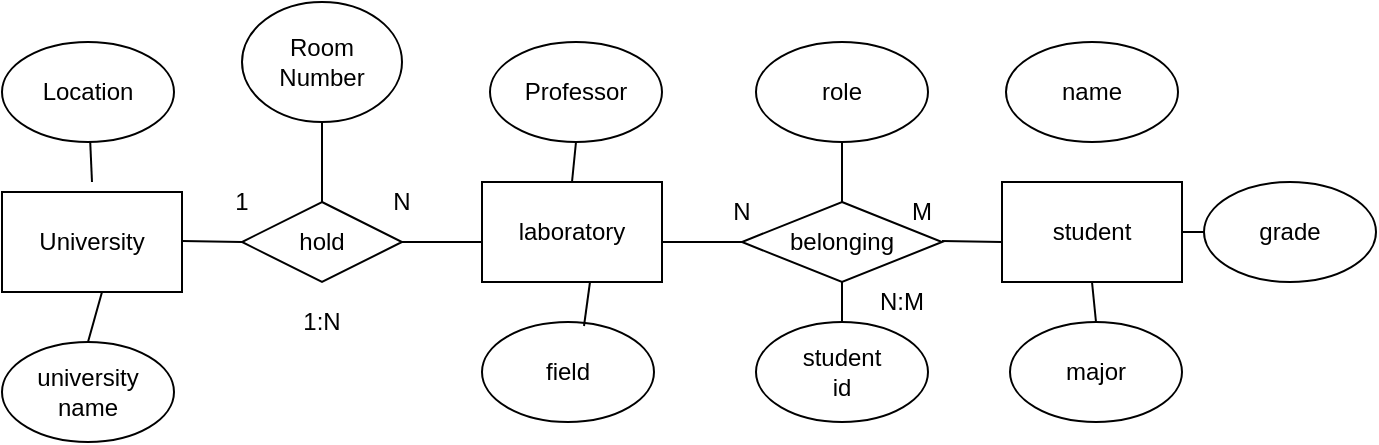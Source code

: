 <mxfile version="13.9.2" type="github">
  <diagram id="pkoObrhF3buKix8fzUiH" name="Page-1">
    <mxGraphModel dx="946" dy="523" grid="1" gridSize="10" guides="1" tooltips="1" connect="1" arrows="1" fold="1" page="1" pageScale="1" pageWidth="827" pageHeight="1169" math="0" shadow="0">
      <root>
        <mxCell id="0" />
        <mxCell id="1" parent="0" />
        <mxCell id="-usDBHCM0vj4eszsBzei-2" value="laboratory" style="rounded=0;whiteSpace=wrap;html=1;" vertex="1" parent="1">
          <mxGeometry x="340" y="200" width="90" height="50" as="geometry" />
        </mxCell>
        <mxCell id="-usDBHCM0vj4eszsBzei-3" value="" style="endArrow=none;html=1;" edge="1" parent="1">
          <mxGeometry width="50" height="50" relative="1" as="geometry">
            <mxPoint x="300" y="230" as="sourcePoint" />
            <mxPoint x="340" y="230" as="targetPoint" />
          </mxGeometry>
        </mxCell>
        <mxCell id="-usDBHCM0vj4eszsBzei-4" value="" style="endArrow=none;html=1;" edge="1" parent="1">
          <mxGeometry width="50" height="50" relative="1" as="geometry">
            <mxPoint x="430" y="230" as="sourcePoint" />
            <mxPoint x="470" y="230" as="targetPoint" />
          </mxGeometry>
        </mxCell>
        <mxCell id="-usDBHCM0vj4eszsBzei-6" value="hold" style="rhombus;whiteSpace=wrap;html=1;" vertex="1" parent="1">
          <mxGeometry x="220" y="210" width="80" height="40" as="geometry" />
        </mxCell>
        <mxCell id="-usDBHCM0vj4eszsBzei-7" value="belonging" style="rhombus;whiteSpace=wrap;html=1;" vertex="1" parent="1">
          <mxGeometry x="470" y="210" width="100" height="40" as="geometry" />
        </mxCell>
        <mxCell id="-usDBHCM0vj4eszsBzei-8" value="student" style="rounded=0;whiteSpace=wrap;html=1;" vertex="1" parent="1">
          <mxGeometry x="600" y="200" width="90" height="50" as="geometry" />
        </mxCell>
        <mxCell id="-usDBHCM0vj4eszsBzei-10" value="" style="endArrow=none;html=1;" edge="1" parent="1">
          <mxGeometry width="50" height="50" relative="1" as="geometry">
            <mxPoint x="570" y="229.5" as="sourcePoint" />
            <mxPoint x="600" y="230" as="targetPoint" />
          </mxGeometry>
        </mxCell>
        <mxCell id="-usDBHCM0vj4eszsBzei-11" value="University" style="rounded=0;whiteSpace=wrap;html=1;" vertex="1" parent="1">
          <mxGeometry x="100" y="205" width="90" height="50" as="geometry" />
        </mxCell>
        <mxCell id="-usDBHCM0vj4eszsBzei-14" value="" style="endArrow=none;html=1;" edge="1" parent="1">
          <mxGeometry width="50" height="50" relative="1" as="geometry">
            <mxPoint x="190" y="229.5" as="sourcePoint" />
            <mxPoint x="220" y="230" as="targetPoint" />
          </mxGeometry>
        </mxCell>
        <mxCell id="-usDBHCM0vj4eszsBzei-16" value="Room Number" style="ellipse;whiteSpace=wrap;html=1;" vertex="1" parent="1">
          <mxGeometry x="220" y="110" width="80" height="60" as="geometry" />
        </mxCell>
        <mxCell id="-usDBHCM0vj4eszsBzei-18" value="university&lt;br&gt;name" style="ellipse;whiteSpace=wrap;html=1;" vertex="1" parent="1">
          <mxGeometry x="100" y="280" width="86" height="50" as="geometry" />
        </mxCell>
        <mxCell id="-usDBHCM0vj4eszsBzei-19" value="Location" style="ellipse;whiteSpace=wrap;html=1;" vertex="1" parent="1">
          <mxGeometry x="100" y="130" width="86" height="50" as="geometry" />
        </mxCell>
        <mxCell id="-usDBHCM0vj4eszsBzei-20" value="Professor" style="ellipse;whiteSpace=wrap;html=1;" vertex="1" parent="1">
          <mxGeometry x="344" y="130" width="86" height="50" as="geometry" />
        </mxCell>
        <mxCell id="-usDBHCM0vj4eszsBzei-21" value="name" style="ellipse;whiteSpace=wrap;html=1;" vertex="1" parent="1">
          <mxGeometry x="602" y="130" width="86" height="50" as="geometry" />
        </mxCell>
        <mxCell id="-usDBHCM0vj4eszsBzei-22" value="role" style="ellipse;whiteSpace=wrap;html=1;" vertex="1" parent="1">
          <mxGeometry x="477" y="130" width="86" height="50" as="geometry" />
        </mxCell>
        <mxCell id="-usDBHCM0vj4eszsBzei-23" value="student&lt;br&gt;id" style="ellipse;whiteSpace=wrap;html=1;" vertex="1" parent="1">
          <mxGeometry x="477" y="270" width="86" height="50" as="geometry" />
        </mxCell>
        <mxCell id="-usDBHCM0vj4eszsBzei-25" value="field" style="ellipse;whiteSpace=wrap;html=1;" vertex="1" parent="1">
          <mxGeometry x="340" y="270" width="86" height="50" as="geometry" />
        </mxCell>
        <mxCell id="-usDBHCM0vj4eszsBzei-27" value="major" style="ellipse;whiteSpace=wrap;html=1;" vertex="1" parent="1">
          <mxGeometry x="604" y="270" width="86" height="50" as="geometry" />
        </mxCell>
        <mxCell id="-usDBHCM0vj4eszsBzei-28" value="" style="endArrow=none;html=1;exitX=0.5;exitY=0;exitDx=0;exitDy=0;entryX=0.5;entryY=1;entryDx=0;entryDy=0;" edge="1" parent="1" source="-usDBHCM0vj4eszsBzei-23" target="-usDBHCM0vj4eszsBzei-7">
          <mxGeometry width="50" height="50" relative="1" as="geometry">
            <mxPoint x="440" y="290" as="sourcePoint" />
            <mxPoint x="490" y="240" as="targetPoint" />
          </mxGeometry>
        </mxCell>
        <mxCell id="-usDBHCM0vj4eszsBzei-29" value="" style="endArrow=none;html=1;exitX=0.5;exitY=0;exitDx=0;exitDy=0;entryX=0.5;entryY=1;entryDx=0;entryDy=0;" edge="1" parent="1" source="-usDBHCM0vj4eszsBzei-27" target="-usDBHCM0vj4eszsBzei-8">
          <mxGeometry width="50" height="50" relative="1" as="geometry">
            <mxPoint x="530" y="280" as="sourcePoint" />
            <mxPoint x="530" y="260" as="targetPoint" />
          </mxGeometry>
        </mxCell>
        <mxCell id="-usDBHCM0vj4eszsBzei-30" value="" style="endArrow=none;html=1;exitX=0.593;exitY=0.04;exitDx=0;exitDy=0;exitPerimeter=0;" edge="1" parent="1" source="-usDBHCM0vj4eszsBzei-25">
          <mxGeometry width="50" height="50" relative="1" as="geometry">
            <mxPoint x="344" y="300" as="sourcePoint" />
            <mxPoint x="394" y="250" as="targetPoint" />
          </mxGeometry>
        </mxCell>
        <mxCell id="-usDBHCM0vj4eszsBzei-31" value="" style="endArrow=none;html=1;exitX=0.5;exitY=0;exitDx=0;exitDy=0;" edge="1" parent="1" source="-usDBHCM0vj4eszsBzei-18">
          <mxGeometry width="50" height="50" relative="1" as="geometry">
            <mxPoint x="100" y="305" as="sourcePoint" />
            <mxPoint x="150" y="255" as="targetPoint" />
          </mxGeometry>
        </mxCell>
        <mxCell id="-usDBHCM0vj4eszsBzei-32" value="" style="endArrow=none;html=1;" edge="1" parent="1" target="-usDBHCM0vj4eszsBzei-19">
          <mxGeometry width="50" height="50" relative="1" as="geometry">
            <mxPoint x="145" y="200" as="sourcePoint" />
            <mxPoint x="160" y="265" as="targetPoint" />
          </mxGeometry>
        </mxCell>
        <mxCell id="-usDBHCM0vj4eszsBzei-33" value="" style="endArrow=none;html=1;entryX=0.5;entryY=1;entryDx=0;entryDy=0;exitX=0.5;exitY=0;exitDx=0;exitDy=0;" edge="1" parent="1" source="-usDBHCM0vj4eszsBzei-6" target="-usDBHCM0vj4eszsBzei-16">
          <mxGeometry width="50" height="50" relative="1" as="geometry">
            <mxPoint x="440" y="290" as="sourcePoint" />
            <mxPoint x="490" y="240" as="targetPoint" />
          </mxGeometry>
        </mxCell>
        <mxCell id="-usDBHCM0vj4eszsBzei-34" value="" style="endArrow=none;html=1;entryX=0.5;entryY=1;entryDx=0;entryDy=0;exitX=0.5;exitY=0;exitDx=0;exitDy=0;" edge="1" parent="1" source="-usDBHCM0vj4eszsBzei-2" target="-usDBHCM0vj4eszsBzei-20">
          <mxGeometry width="50" height="50" relative="1" as="geometry">
            <mxPoint x="270" y="220" as="sourcePoint" />
            <mxPoint x="270" y="180" as="targetPoint" />
          </mxGeometry>
        </mxCell>
        <mxCell id="-usDBHCM0vj4eszsBzei-35" value="" style="endArrow=none;html=1;entryX=0.5;entryY=1;entryDx=0;entryDy=0;exitX=0.5;exitY=0;exitDx=0;exitDy=0;" edge="1" parent="1" source="-usDBHCM0vj4eszsBzei-7" target="-usDBHCM0vj4eszsBzei-22">
          <mxGeometry width="50" height="50" relative="1" as="geometry">
            <mxPoint x="395" y="210" as="sourcePoint" />
            <mxPoint x="397" y="190" as="targetPoint" />
          </mxGeometry>
        </mxCell>
        <mxCell id="-usDBHCM0vj4eszsBzei-36" value="grade" style="ellipse;whiteSpace=wrap;html=1;" vertex="1" parent="1">
          <mxGeometry x="701" y="200" width="86" height="50" as="geometry" />
        </mxCell>
        <mxCell id="-usDBHCM0vj4eszsBzei-37" value="" style="endArrow=none;html=1;entryX=0;entryY=0.5;entryDx=0;entryDy=0;" edge="1" parent="1" target="-usDBHCM0vj4eszsBzei-36">
          <mxGeometry width="50" height="50" relative="1" as="geometry">
            <mxPoint x="690" y="225" as="sourcePoint" />
            <mxPoint x="530" y="240" as="targetPoint" />
          </mxGeometry>
        </mxCell>
        <mxCell id="-usDBHCM0vj4eszsBzei-38" value="1:N" style="text;html=1;strokeColor=none;fillColor=none;align=center;verticalAlign=middle;whiteSpace=wrap;rounded=0;" vertex="1" parent="1">
          <mxGeometry x="240" y="260" width="40" height="20" as="geometry" />
        </mxCell>
        <mxCell id="-usDBHCM0vj4eszsBzei-39" value="N:M" style="text;html=1;strokeColor=none;fillColor=none;align=center;verticalAlign=middle;whiteSpace=wrap;rounded=0;" vertex="1" parent="1">
          <mxGeometry x="530" y="250" width="40" height="20" as="geometry" />
        </mxCell>
        <mxCell id="-usDBHCM0vj4eszsBzei-40" value="N" style="text;html=1;strokeColor=none;fillColor=none;align=center;verticalAlign=middle;whiteSpace=wrap;rounded=0;" vertex="1" parent="1">
          <mxGeometry x="450" y="205" width="40" height="20" as="geometry" />
        </mxCell>
        <mxCell id="-usDBHCM0vj4eszsBzei-41" value="M" style="text;html=1;strokeColor=none;fillColor=none;align=center;verticalAlign=middle;whiteSpace=wrap;rounded=0;" vertex="1" parent="1">
          <mxGeometry x="540" y="205" width="40" height="20" as="geometry" />
        </mxCell>
        <mxCell id="-usDBHCM0vj4eszsBzei-42" value="1" style="text;html=1;strokeColor=none;fillColor=none;align=center;verticalAlign=middle;whiteSpace=wrap;rounded=0;" vertex="1" parent="1">
          <mxGeometry x="200" y="200" width="40" height="20" as="geometry" />
        </mxCell>
        <mxCell id="-usDBHCM0vj4eszsBzei-43" value="N" style="text;html=1;strokeColor=none;fillColor=none;align=center;verticalAlign=middle;whiteSpace=wrap;rounded=0;" vertex="1" parent="1">
          <mxGeometry x="280" y="200" width="40" height="20" as="geometry" />
        </mxCell>
      </root>
    </mxGraphModel>
  </diagram>
</mxfile>

